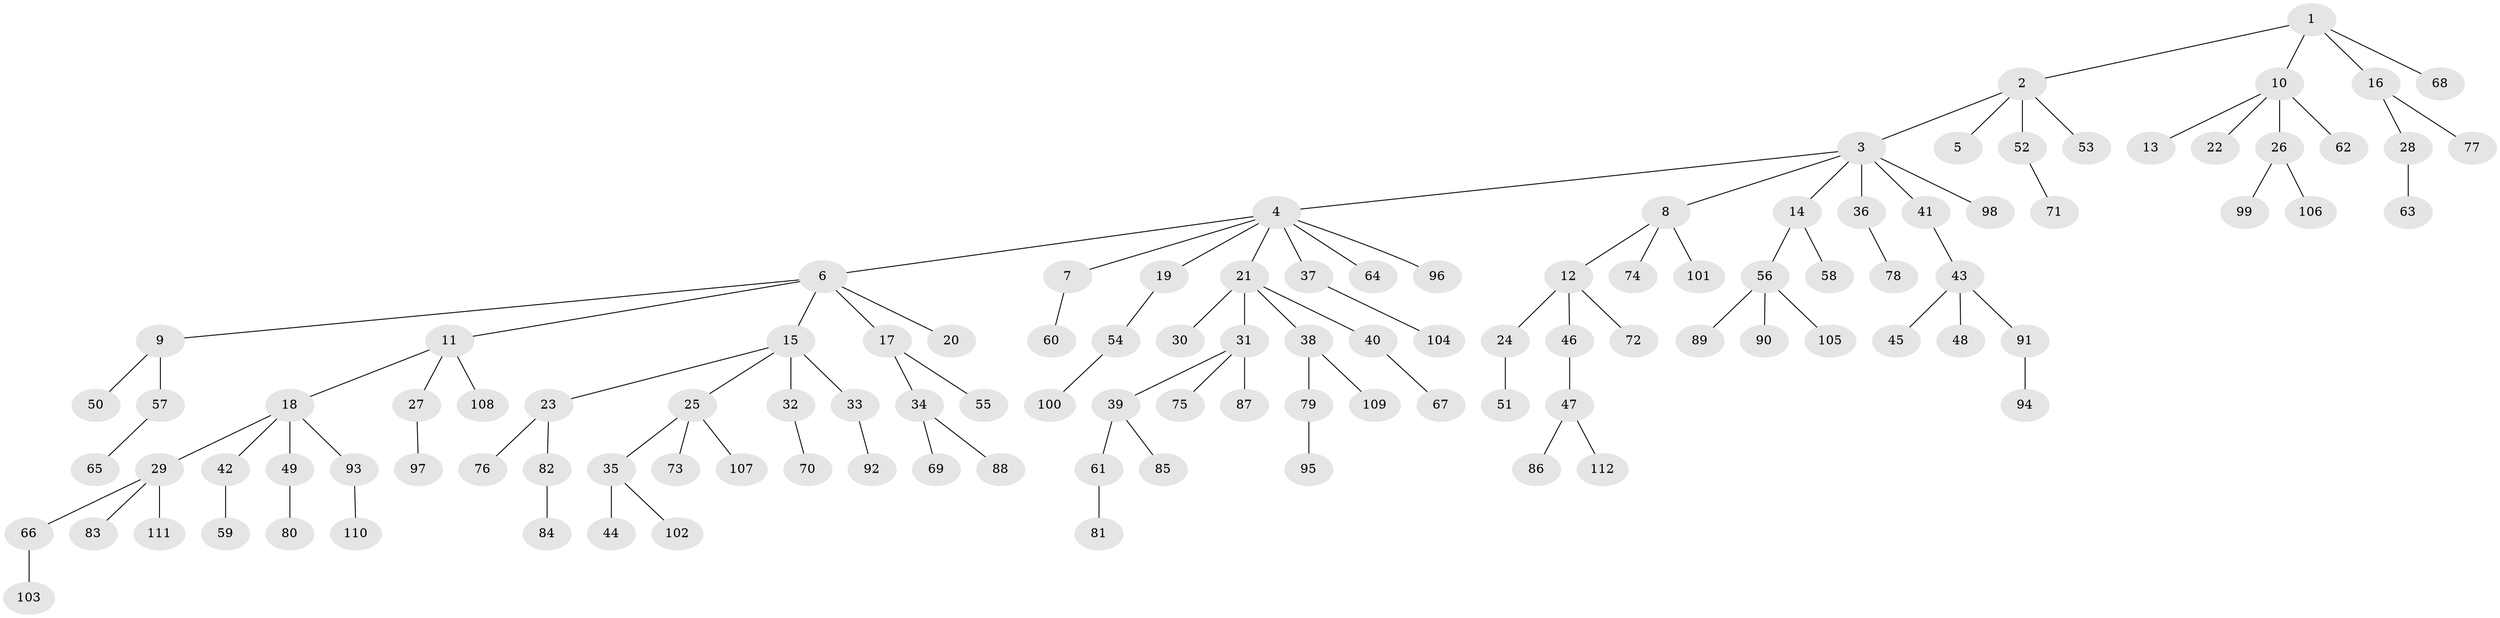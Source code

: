 // Generated by graph-tools (version 1.1) at 2025/53/03/09/25 04:53:48]
// undirected, 112 vertices, 111 edges
graph export_dot {
graph [start="1"]
  node [color=gray90,style=filled];
  1;
  2;
  3;
  4;
  5;
  6;
  7;
  8;
  9;
  10;
  11;
  12;
  13;
  14;
  15;
  16;
  17;
  18;
  19;
  20;
  21;
  22;
  23;
  24;
  25;
  26;
  27;
  28;
  29;
  30;
  31;
  32;
  33;
  34;
  35;
  36;
  37;
  38;
  39;
  40;
  41;
  42;
  43;
  44;
  45;
  46;
  47;
  48;
  49;
  50;
  51;
  52;
  53;
  54;
  55;
  56;
  57;
  58;
  59;
  60;
  61;
  62;
  63;
  64;
  65;
  66;
  67;
  68;
  69;
  70;
  71;
  72;
  73;
  74;
  75;
  76;
  77;
  78;
  79;
  80;
  81;
  82;
  83;
  84;
  85;
  86;
  87;
  88;
  89;
  90;
  91;
  92;
  93;
  94;
  95;
  96;
  97;
  98;
  99;
  100;
  101;
  102;
  103;
  104;
  105;
  106;
  107;
  108;
  109;
  110;
  111;
  112;
  1 -- 2;
  1 -- 10;
  1 -- 16;
  1 -- 68;
  2 -- 3;
  2 -- 5;
  2 -- 52;
  2 -- 53;
  3 -- 4;
  3 -- 8;
  3 -- 14;
  3 -- 36;
  3 -- 41;
  3 -- 98;
  4 -- 6;
  4 -- 7;
  4 -- 19;
  4 -- 21;
  4 -- 37;
  4 -- 64;
  4 -- 96;
  6 -- 9;
  6 -- 11;
  6 -- 15;
  6 -- 17;
  6 -- 20;
  7 -- 60;
  8 -- 12;
  8 -- 74;
  8 -- 101;
  9 -- 50;
  9 -- 57;
  10 -- 13;
  10 -- 22;
  10 -- 26;
  10 -- 62;
  11 -- 18;
  11 -- 27;
  11 -- 108;
  12 -- 24;
  12 -- 46;
  12 -- 72;
  14 -- 56;
  14 -- 58;
  15 -- 23;
  15 -- 25;
  15 -- 32;
  15 -- 33;
  16 -- 28;
  16 -- 77;
  17 -- 34;
  17 -- 55;
  18 -- 29;
  18 -- 42;
  18 -- 49;
  18 -- 93;
  19 -- 54;
  21 -- 30;
  21 -- 31;
  21 -- 38;
  21 -- 40;
  23 -- 76;
  23 -- 82;
  24 -- 51;
  25 -- 35;
  25 -- 73;
  25 -- 107;
  26 -- 99;
  26 -- 106;
  27 -- 97;
  28 -- 63;
  29 -- 66;
  29 -- 83;
  29 -- 111;
  31 -- 39;
  31 -- 75;
  31 -- 87;
  32 -- 70;
  33 -- 92;
  34 -- 69;
  34 -- 88;
  35 -- 44;
  35 -- 102;
  36 -- 78;
  37 -- 104;
  38 -- 79;
  38 -- 109;
  39 -- 61;
  39 -- 85;
  40 -- 67;
  41 -- 43;
  42 -- 59;
  43 -- 45;
  43 -- 48;
  43 -- 91;
  46 -- 47;
  47 -- 86;
  47 -- 112;
  49 -- 80;
  52 -- 71;
  54 -- 100;
  56 -- 89;
  56 -- 90;
  56 -- 105;
  57 -- 65;
  61 -- 81;
  66 -- 103;
  79 -- 95;
  82 -- 84;
  91 -- 94;
  93 -- 110;
}
